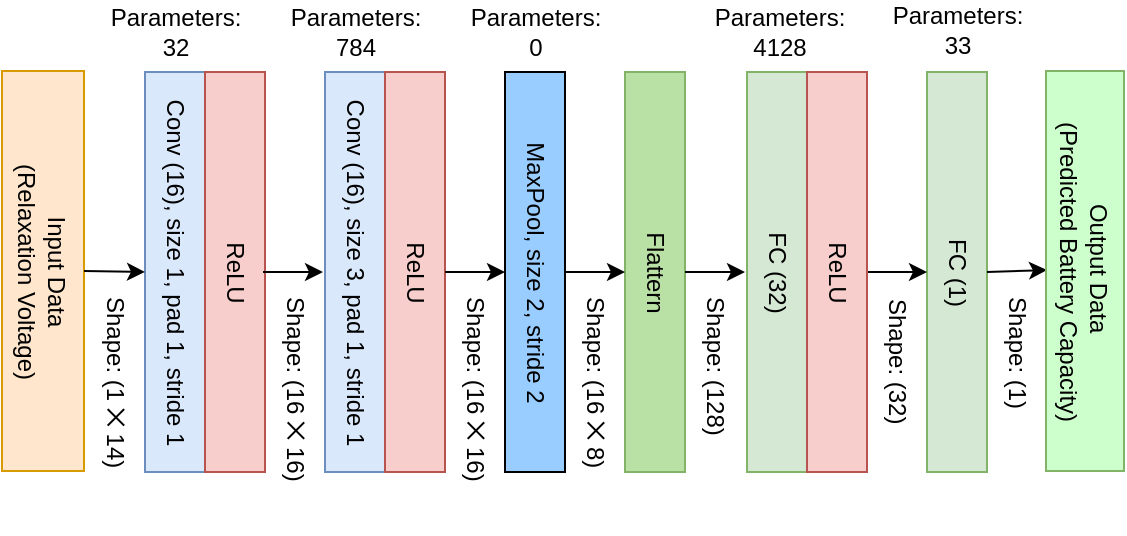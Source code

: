 <mxfile version="24.2.8" type="device">
  <diagram name="第 1 页" id="mc7u1HfzrLWcD8p9T3M0">
    <mxGraphModel dx="1420" dy="714" grid="0" gridSize="10" guides="1" tooltips="1" connect="1" arrows="1" fold="1" page="1" pageScale="1" pageWidth="827" pageHeight="1169" math="0" shadow="0">
      <root>
        <mxCell id="0" />
        <mxCell id="1" parent="0" />
        <mxCell id="20lfcVzEDMABaw3J-OJV-48" value="" style="group;rotation=0;" vertex="1" connectable="0" parent="1">
          <mxGeometry x="79.5" y="234" width="561" height="266" as="geometry" />
        </mxCell>
        <mxCell id="20lfcVzEDMABaw3J-OJV-1" value="Input Data&lt;div&gt;(Relaxation Voltage)&lt;/div&gt;" style="rounded=0;whiteSpace=wrap;html=1;fillColor=#ffe6cc;strokeColor=#d79b00;rotation=90;" vertex="1" parent="20lfcVzEDMABaw3J-OJV-48">
          <mxGeometry x="-80" y="115" width="200" height="41" as="geometry" />
        </mxCell>
        <mxCell id="20lfcVzEDMABaw3J-OJV-5" value="Conv (16), size 1, pad 1, stride 1" style="rounded=0;whiteSpace=wrap;html=1;fillColor=#dae8fc;strokeColor=#6c8ebf;rotation=90;" vertex="1" parent="20lfcVzEDMABaw3J-OJV-48">
          <mxGeometry x="-14" y="121" width="200" height="30" as="geometry" />
        </mxCell>
        <mxCell id="20lfcVzEDMABaw3J-OJV-8" value="Shape: (1 ⨉ 14)" style="text;html=1;align=left;verticalAlign=middle;whiteSpace=wrap;rounded=0;rotation=90;" vertex="1" parent="20lfcVzEDMABaw3J-OJV-48">
          <mxGeometry x="1" y="186" width="110" height="30" as="geometry" />
        </mxCell>
        <mxCell id="20lfcVzEDMABaw3J-OJV-9" value="" style="endArrow=classic;html=1;rounded=0;exitX=0.5;exitY=0;exitDx=0;exitDy=0;entryX=0.5;entryY=1;entryDx=0;entryDy=0;" edge="1" parent="20lfcVzEDMABaw3J-OJV-48" source="20lfcVzEDMABaw3J-OJV-1" target="20lfcVzEDMABaw3J-OJV-5">
          <mxGeometry width="50" height="50" relative="1" as="geometry">
            <mxPoint x="211" y="76" as="sourcePoint" />
            <mxPoint x="261" y="126" as="targetPoint" />
          </mxGeometry>
        </mxCell>
        <mxCell id="20lfcVzEDMABaw3J-OJV-10" value="Conv (16), size 3, pad 1, stride 1" style="rounded=0;whiteSpace=wrap;html=1;fillColor=#dae8fc;strokeColor=#6c8ebf;rotation=90;" vertex="1" parent="20lfcVzEDMABaw3J-OJV-48">
          <mxGeometry x="76" y="121" width="200" height="30" as="geometry" />
        </mxCell>
        <mxCell id="20lfcVzEDMABaw3J-OJV-11" value="Shape: (16 ⨉ 16)" style="text;html=1;align=left;verticalAlign=middle;whiteSpace=wrap;rounded=0;rotation=90;" vertex="1" parent="20lfcVzEDMABaw3J-OJV-48">
          <mxGeometry x="86" y="191" width="120" height="30" as="geometry" />
        </mxCell>
        <mxCell id="20lfcVzEDMABaw3J-OJV-13" value="ReLU" style="rounded=0;whiteSpace=wrap;html=1;fillColor=#f8cecc;strokeColor=#b85450;rotation=90;" vertex="1" parent="20lfcVzEDMABaw3J-OJV-48">
          <mxGeometry x="16" y="121" width="200" height="30" as="geometry" />
        </mxCell>
        <mxCell id="20lfcVzEDMABaw3J-OJV-14" value="ReLU" style="rounded=0;whiteSpace=wrap;html=1;fillColor=#f8cecc;strokeColor=#b85450;rotation=90;" vertex="1" parent="20lfcVzEDMABaw3J-OJV-48">
          <mxGeometry x="106" y="121" width="200" height="30" as="geometry" />
        </mxCell>
        <mxCell id="20lfcVzEDMABaw3J-OJV-15" value="MaxPool, size 2, stride 2&lt;span style=&quot;color: rgba(0, 0, 0, 0); font-family: monospace; font-size: 0px; text-align: start; text-wrap: nowrap;&quot;&gt;%3CmxGraphModel%3E%3Croot%3E%3CmxCell%20id%3D%220%22%2F%3E%3CmxCell%20id%3D%221%22%20parent%3D%220%22%2F%3E%3CmxCell%20id%3D%222%22%20value%3D%22ReLU%22%20style%3D%22rounded%3D0%3BwhiteSpace%3Dwrap%3Bhtml%3D1%3B%22%20vertex%3D%221%22%20parent%3D%221%22%3E%3CmxGeometry%20x%3D%22280%22%20y%3D%22350%22%20width%3D%22200%22%20height%3D%2230%22%20as%3D%22geometry%22%2F%3E%3C%2FmxCell%3E%3C%2Froot%3E%3C%2FmxGraphModel%3E&lt;/span&gt;" style="rounded=0;whiteSpace=wrap;html=1;fillColor=#99CCFF;rotation=90;" vertex="1" parent="20lfcVzEDMABaw3J-OJV-48">
          <mxGeometry x="166" y="121" width="200" height="30" as="geometry" />
        </mxCell>
        <mxCell id="20lfcVzEDMABaw3J-OJV-16" value="Shape: (16 ⨉ 16)" style="text;html=1;align=left;verticalAlign=middle;whiteSpace=wrap;rounded=0;rotation=90;" vertex="1" parent="20lfcVzEDMABaw3J-OJV-48">
          <mxGeometry x="176" y="191" width="120" height="30" as="geometry" />
        </mxCell>
        <mxCell id="20lfcVzEDMABaw3J-OJV-18" value="Shape: (16 ⨉ 8)" style="text;html=1;align=left;verticalAlign=middle;whiteSpace=wrap;rounded=0;rotation=90;" vertex="1" parent="20lfcVzEDMABaw3J-OJV-48">
          <mxGeometry x="236" y="191" width="120" height="30" as="geometry" />
        </mxCell>
        <mxCell id="20lfcVzEDMABaw3J-OJV-20" value="Flattern" style="rounded=0;whiteSpace=wrap;html=1;fillColor=#B9E0A5;strokeColor=#82b366;rotation=90;" vertex="1" parent="20lfcVzEDMABaw3J-OJV-48">
          <mxGeometry x="226" y="121" width="200" height="30" as="geometry" />
        </mxCell>
        <mxCell id="20lfcVzEDMABaw3J-OJV-21" value="Shape: (128)" style="text;html=1;align=left;verticalAlign=middle;whiteSpace=wrap;rounded=0;rotation=90;" vertex="1" parent="20lfcVzEDMABaw3J-OJV-48">
          <mxGeometry x="296" y="191" width="120" height="30" as="geometry" />
        </mxCell>
        <mxCell id="20lfcVzEDMABaw3J-OJV-24" value="FC (32)" style="rounded=0;whiteSpace=wrap;html=1;fillColor=#d5e8d4;strokeColor=#82b366;rotation=90;" vertex="1" parent="20lfcVzEDMABaw3J-OJV-48">
          <mxGeometry x="287" y="121" width="200" height="30" as="geometry" />
        </mxCell>
        <mxCell id="20lfcVzEDMABaw3J-OJV-25" value="FC (1)" style="rounded=0;whiteSpace=wrap;html=1;fillColor=#d5e8d4;strokeColor=#82b366;rotation=90;" vertex="1" parent="20lfcVzEDMABaw3J-OJV-48">
          <mxGeometry x="377" y="121" width="200" height="30" as="geometry" />
        </mxCell>
        <mxCell id="20lfcVzEDMABaw3J-OJV-26" value="" style="endArrow=classic;html=1;rounded=0;exitX=0.5;exitY=0;exitDx=0;exitDy=0;entryX=0.5;entryY=1;entryDx=0;entryDy=0;" edge="1" parent="20lfcVzEDMABaw3J-OJV-48">
          <mxGeometry width="50" height="50" relative="1" as="geometry">
            <mxPoint x="130" y="136" as="sourcePoint" />
            <mxPoint x="160" y="136" as="targetPoint" />
          </mxGeometry>
        </mxCell>
        <mxCell id="20lfcVzEDMABaw3J-OJV-29" value="" style="endArrow=classic;html=1;rounded=0;exitX=0.5;exitY=0;exitDx=0;exitDy=0;entryX=0.5;entryY=1;entryDx=0;entryDy=0;" edge="1" parent="20lfcVzEDMABaw3J-OJV-48">
          <mxGeometry width="50" height="50" relative="1" as="geometry">
            <mxPoint x="221" y="136" as="sourcePoint" />
            <mxPoint x="251" y="136" as="targetPoint" />
          </mxGeometry>
        </mxCell>
        <mxCell id="20lfcVzEDMABaw3J-OJV-31" value="" style="endArrow=classic;html=1;rounded=0;exitX=0.5;exitY=0;exitDx=0;exitDy=0;entryX=0.5;entryY=1;entryDx=0;entryDy=0;" edge="1" parent="20lfcVzEDMABaw3J-OJV-48">
          <mxGeometry width="50" height="50" relative="1" as="geometry">
            <mxPoint x="281" y="136" as="sourcePoint" />
            <mxPoint x="311" y="136" as="targetPoint" />
          </mxGeometry>
        </mxCell>
        <mxCell id="20lfcVzEDMABaw3J-OJV-32" value="" style="endArrow=classic;html=1;rounded=0;exitX=0.5;exitY=0;exitDx=0;exitDy=0;entryX=0.5;entryY=1;entryDx=0;entryDy=0;" edge="1" parent="20lfcVzEDMABaw3J-OJV-48">
          <mxGeometry width="50" height="50" relative="1" as="geometry">
            <mxPoint x="341" y="136" as="sourcePoint" />
            <mxPoint x="371" y="136" as="targetPoint" />
          </mxGeometry>
        </mxCell>
        <mxCell id="20lfcVzEDMABaw3J-OJV-34" value="" style="endArrow=classic;html=1;rounded=0;exitX=0.5;exitY=0;exitDx=0;exitDy=0;entryX=0.5;entryY=1;entryDx=0;entryDy=0;" edge="1" parent="20lfcVzEDMABaw3J-OJV-48">
          <mxGeometry width="50" height="50" relative="1" as="geometry">
            <mxPoint x="432" y="136" as="sourcePoint" />
            <mxPoint x="462" y="136" as="targetPoint" />
          </mxGeometry>
        </mxCell>
        <mxCell id="20lfcVzEDMABaw3J-OJV-36" value="Parameters:&lt;div&gt;32&lt;/div&gt;" style="text;html=1;align=center;verticalAlign=middle;whiteSpace=wrap;rounded=0;rotation=0;" vertex="1" parent="20lfcVzEDMABaw3J-OJV-48">
          <mxGeometry x="31" y="1" width="110" height="30" as="geometry" />
        </mxCell>
        <mxCell id="20lfcVzEDMABaw3J-OJV-37" value="Parameters:&lt;div&gt;784&lt;/div&gt;" style="text;html=1;align=center;verticalAlign=middle;whiteSpace=wrap;rounded=0;rotation=0;" vertex="1" parent="20lfcVzEDMABaw3J-OJV-48">
          <mxGeometry x="121" y="1" width="110" height="30" as="geometry" />
        </mxCell>
        <mxCell id="20lfcVzEDMABaw3J-OJV-38" value="Parameters:&lt;div&gt;0&lt;/div&gt;" style="text;html=1;align=center;verticalAlign=middle;whiteSpace=wrap;rounded=0;rotation=0;" vertex="1" parent="20lfcVzEDMABaw3J-OJV-48">
          <mxGeometry x="211" y="1" width="110" height="30" as="geometry" />
        </mxCell>
        <mxCell id="20lfcVzEDMABaw3J-OJV-39" value="Parameters:&lt;div&gt;4128&lt;/div&gt;" style="text;html=1;align=center;verticalAlign=middle;whiteSpace=wrap;rounded=0;rotation=0;" vertex="1" parent="20lfcVzEDMABaw3J-OJV-48">
          <mxGeometry x="333" y="1" width="110" height="30" as="geometry" />
        </mxCell>
        <mxCell id="20lfcVzEDMABaw3J-OJV-40" value="Shape: (32)" style="text;html=1;align=left;verticalAlign=middle;whiteSpace=wrap;rounded=0;rotation=90;" vertex="1" parent="20lfcVzEDMABaw3J-OJV-48">
          <mxGeometry x="387" y="192" width="120" height="30" as="geometry" />
        </mxCell>
        <mxCell id="20lfcVzEDMABaw3J-OJV-41" value="Parameters:&lt;div&gt;33&lt;/div&gt;" style="text;html=1;align=center;verticalAlign=middle;whiteSpace=wrap;rounded=0;rotation=0;" vertex="1" parent="20lfcVzEDMABaw3J-OJV-48">
          <mxGeometry x="422" width="110" height="30" as="geometry" />
        </mxCell>
        <mxCell id="20lfcVzEDMABaw3J-OJV-42" value="" style="endArrow=classic;html=1;rounded=0;exitX=0.5;exitY=0;exitDx=0;exitDy=0;entryX=0.5;entryY=1;entryDx=0;entryDy=0;" edge="1" parent="20lfcVzEDMABaw3J-OJV-48">
          <mxGeometry width="50" height="50" relative="1" as="geometry">
            <mxPoint x="492" y="136" as="sourcePoint" />
            <mxPoint x="522" y="135" as="targetPoint" />
          </mxGeometry>
        </mxCell>
        <mxCell id="20lfcVzEDMABaw3J-OJV-43" value="Shape: (1)" style="text;html=1;align=left;verticalAlign=middle;whiteSpace=wrap;rounded=0;rotation=90;" vertex="1" parent="20lfcVzEDMABaw3J-OJV-48">
          <mxGeometry x="447" y="191" width="120" height="30" as="geometry" />
        </mxCell>
        <mxCell id="20lfcVzEDMABaw3J-OJV-44" value="Output Data&amp;nbsp;&lt;div&gt;(Predicted Battery Capacity)&lt;/div&gt;" style="rounded=0;whiteSpace=wrap;html=1;fillColor=#CCFFCC;strokeColor=#82b366;rotation=90;" vertex="1" parent="20lfcVzEDMABaw3J-OJV-48">
          <mxGeometry x="441" y="116" width="200" height="39" as="geometry" />
        </mxCell>
        <mxCell id="20lfcVzEDMABaw3J-OJV-46" value="ReLU" style="rounded=0;whiteSpace=wrap;html=1;fillColor=#f8cecc;strokeColor=#b85450;rotation=90;" vertex="1" parent="20lfcVzEDMABaw3J-OJV-48">
          <mxGeometry x="317" y="121" width="200" height="30" as="geometry" />
        </mxCell>
      </root>
    </mxGraphModel>
  </diagram>
</mxfile>
